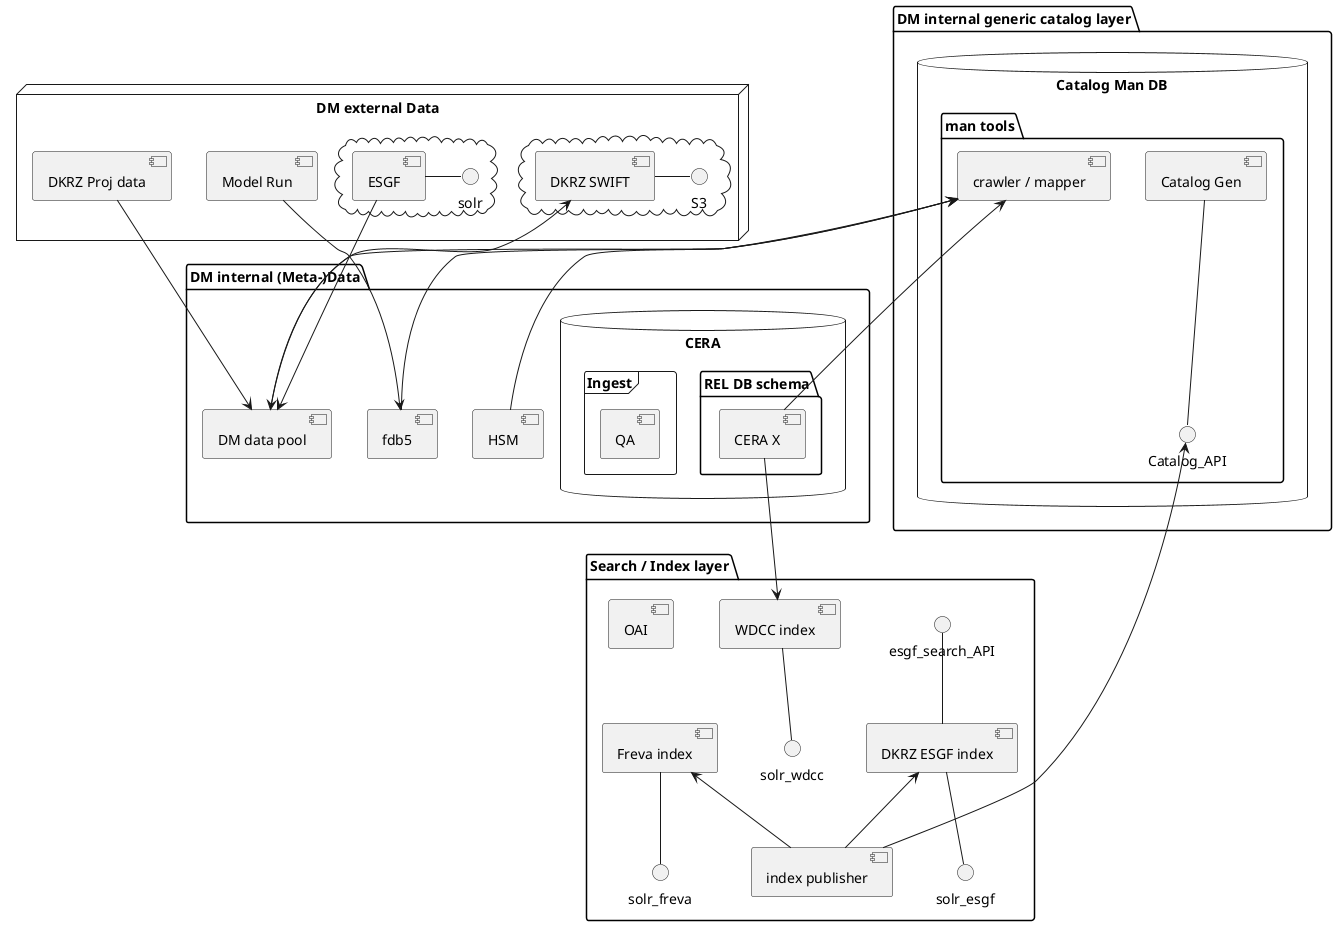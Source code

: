 @startuml

package "Search / Index layer" {
    [WDCC index] -- solr_wdcc
    [Freva index] -- solr_freva
    [Freva index] <-- [index publisher]
    [DKRZ ESGF index] -- solr_esgf
    [DKRZ ESGF index] -up- esgf_search_API
    [DKRZ ESGF index] <-- [index publisher]
    [OAI]
}



node "DM external Data" {
  
  cloud {
  [DKRZ SWIFT] - S3
}

 cloud {
  [ESGF] - solr
}
  [DKRZ Proj data]
  [Model Run] 
}

package "DM internal (Meta-)Data" {
 [DM data pool] 
 [HSM]  
 [fdb5]
 database "CERA" {
  folder "REL DB schema" {
    [CERA X]
  }
  frame "Ingest" {
    [QA]
  }
   
}

}


package "DM internal generic catalog layer" {

database "Catalog Man DB" {
  folder "man tools" {
    [crawler / mapper] 
    [index publisher]
    [Catalog Gen] -- Catalog_API
  } 
} 


[Model Run] --> [fdb5]
[DKRZ Proj data] --> [DM data pool]
[CERA X] --> [WDCC index]
[crawler / mapper] <-- [DM data pool]
[crawler / mapper] <-- [fdb5]
[crawler / mapper] <-- [CERA X]
[crawler / mapper] <-- [HSM]
[ESGF] -> [DM data pool]
[DM data pool] <--> [DKRZ SWIFT]
[Catalog_API] <-- [index publisher]






@enduml